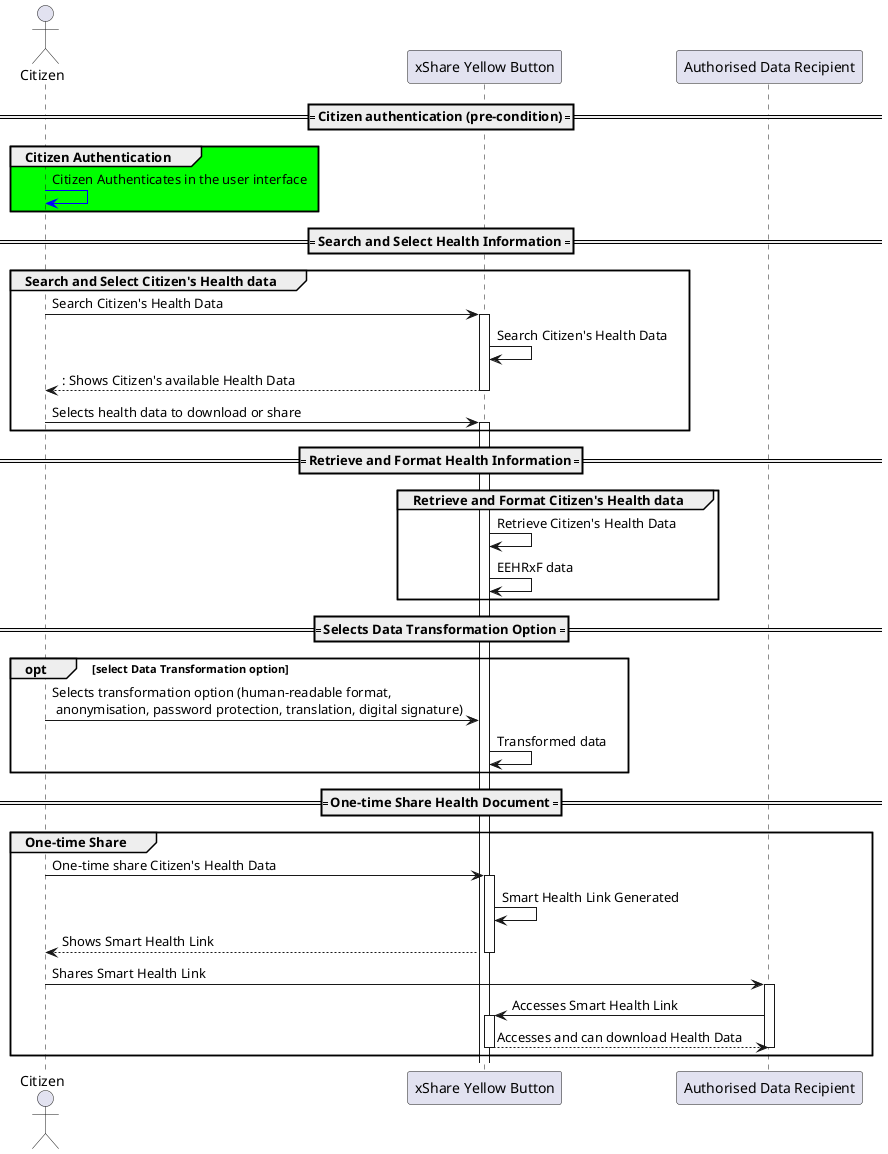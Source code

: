 @startuml
actor Citizen
participant "xShare Yellow Button" as xShare
participant "Authorised Data Recipient" as Recipient

==== Citizen authentication (pre-condition) ====
group #00FF00 Citizen Authentication
Citizen -[#blue]> Citizen: Citizen Authenticates in the user interface
end group

==== Search and Select Health Information ====
group Search and Select Citizen's Health data
Citizen -> xShare: Search Citizen's Health Data
activate xShare
xShare -> xShare: Search Citizen's Health Data
return: Shows Citizen's available Health Data
Citizen -> xShare: Selects health data to download or share
activate xShare
end group

==== Retrieve and Format Health Information ====
group Retrieve and Format Citizen's Health data
xShare-> xShare: Retrieve Citizen's Health Data
xShare-> xShare: EEHRxF data
end group

==== Selects Data Transformation Option ====
opt select Data Transformation option
Citizen -> xShare: Selects transformation option (human-readable format, \n anonymisation, password protection, translation, digital signature)
xShare -> xShare: Transformed data
end opt

==== One-time Share Health Document ====
group One-time Share
Citizen -> xShare: One-time share Citizen's Health Data
activate xShare
xShare -> xShare: Smart Health Link Generated
return Shows Smart Health Link
Citizen -> Recipient: Shares Smart Health Link
activate Recipient
Recipient-> xShare: Accesses Smart Health Link
activate xShare
return Accesses and can download Health Data
deactivate Recipient
end group

@enduml